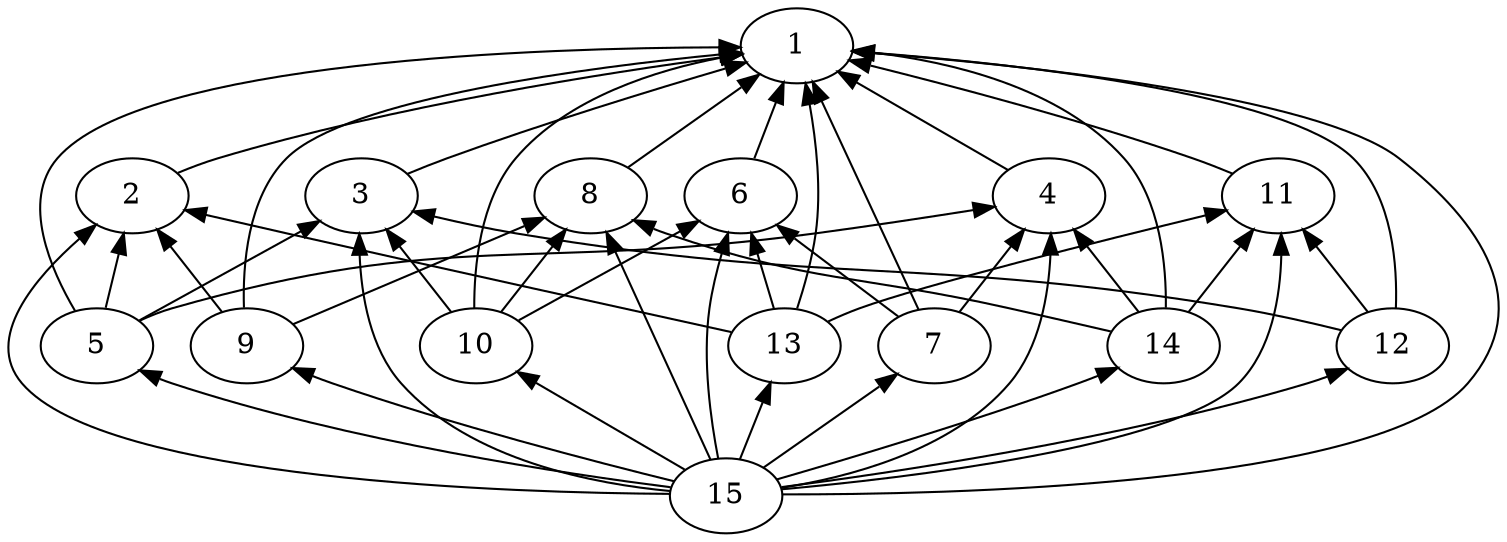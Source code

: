 strict digraph G {
	graph [bb="0,0,715.58,252"];
	node [label="\N"];
	1	 [height=0.5,
		label=1,
		pos="378.58,234",
		width=0.75];
	2	 [height=0.5,
		label=2,
		pos="59.584,162",
		width=0.75];
	1 -> 2	 [dir=back,
		pos="s,351.65,230.79 341.54,229.47 287.64,222.28 184.84,206.32 100.58,180 94.203,178.01 87.482,175.32 81.37,172.63"];
	3	 [height=0.5,
		label=3,
		pos="169.58,162",
		width=0.75];
	1 -> 3	 [dir=back,
		pos="s,353.54,226.83 343.56,223.89 309.33,213.74 255.89,197.17 210.58,180 204.48,177.69 197.96,174.95 191.97,172.32"];
	4	 [height=0.5,
		label=4,
		pos="499.58,162",
		width=0.75];
	1 -> 4	 [dir=back,
		pos="s,398.84,221.95 407.49,216.8 429.63,203.63 459.61,185.79 479.27,174.09"];
	5	 [height=0.5,
		label=5,
		pos="42.584,90",
		width=0.75];
	1 -> 5	 [dir=back,
		pos="s,351.52,231.89 341.31,231.05 254.41,223.8 44.159,203.94 23.584,180 5.8898,159.41 20.074,126.48 31.601,106.68"];
	6	 [height=0.5,
		label=6,
		pos="351.58,162",
		width=0.75];
	1 -> 6	 [dir=back,
		pos="s,371.91,216.2 368.37,206.76 364.96,197.66 361.24,187.76 358.18,179.59"];
	7	 [height=0.5,
		label=7,
		pos="444.58,90",
		width=0.75];
	1 -> 7	 [dir=back,
		pos="s,386.55,216.63 390.76,207.44 404.12,178.29 425.18,132.33 436.59,107.43"];
	8	 [height=0.5,
		label=8,
		pos="279.58,162",
		width=0.75];
	1 -> 8	 [dir=back,
		pos="s,359.96,220.46 351.56,214.35 334.6,202.01 313.17,186.43 298.12,175.48"];
	9	 [height=0.5,
		label=9,
		pos="114.58,90",
		width=0.75];
	1 -> 9	 [dir=back,
		pos="s,351.66,231.7 341.66,230.71 280.58,224.51 162.35,209.02 133.58,180 114.81,161.06 112.44,128.53 113.07,108.2"];
	10	 [height=0.5,
		label=10,
		pos="224.58,90",
		width=0.75];
	1 -> 10	 [dir=back,
		pos="s,351.92,230.84 341.97,229.02 311.15,222.87 268.25,209.34 243.58,180 226.52,159.71 223.6,127.89 223.65,108.03"];
	11	 [height=0.5,
		label=11,
		pos="609.58,162",
		width=0.75];
	1 -> 11	 [dir=back,
		pos="s,404.13,227.92 414.33,225.4 452.87,215.77 515.79,198.99 568.58,180 574.73,177.79 581.26,175.09 587.25,172.46"];
	12	 [height=0.5,
		label=12,
		pos="664.58,90",
		width=0.75];
	1 -> 12	 [dir=back,
		pos="s,405.59,232.23 415.9,231.42 481.5,226.12 613.61,211.7 645.58,180 664.52,161.22 666.84,128.64 666.16,108.26"];
	13	 [height=0.5,
		label=13,
		pos="372.58,90",
		width=0.75];
	1 -> 13	 [dir=back,
		pos="s,382.86,216.03 384.77,206.02 387.86,188.22 390.41,164.71 387.58,144 385.9,131.66 382.15,118.16 378.82,107.74"];
	14	 [height=0.5,
		label=14,
		pos="554.58,90",
		width=0.75];
	1 -> 14	 [dir=back,
		pos="s,404.36,228.38 414.28,226.04 455.38,216.17 519.35,198.37 535.58,180 553.14,160.14 555.92,128.19 555.7,108.18"];
	15	 [height=0.5,
		label=15,
		pos="344.58,18",
		width=0.75];
	1 -> 15	 [dir=back,
		pos="s,405.84,232.08 415.84,231.27 484.8,225.55 628.84,210.25 667.58,180 707.15,149.11 733.31,110.06 700.58,72 679.06,46.966 450.64,26.477 \
371.44,20.078"];
	2 -> 5	 [dir=back,
		pos="s,55.382,144.2 53.033,134.25 50.939,125.39 48.678,115.81 46.797,107.84"];
	2 -> 9	 [dir=back,
		pos="s,72.064,145.66 78.351,137.43 86.21,127.14 95.13,115.47 102.15,106.27"];
	2 -> 13	 [dir=back,
		pos="s,84.904,155.73 94.774,153.32 107.04,150.32 120.91,146.97 133.58,144 211.03,125.83 302.86,105.39 346.73,95.695"];
	2 -> 15	 [dir=back,
		pos="s,41.607,148.55 33.909,141.98 12.427,122.84 -11.966,93.749 6.5841,72 26.83,48.263 241.3,27.132 317.73,20.305"];
	3 -> 5	 [dir=back,
		pos="s,148.9,150.27 140.03,145.25 116.48,131.9 84.108,113.54 63.263,101.72"];
	3 -> 10	 [dir=back,
		pos="s,182.06,145.66 188.35,137.43 196.21,127.14 205.13,115.47 212.15,106.27"];
	3 -> 12	 [dir=back,
		pos="s,194.75,154.98 204.6,152.45 216.86,149.39 230.76,146.21 243.58,144 396.37,117.62 437.8,134.38 590.58,108 607,105.17 625.18,100.76 \
639.42,97.018"];
	3 -> 15	 [dir=back,
		pos="s,168.48,143.82 168.64,133.66 169.5,114.13 173.79,88.774 188.58,72 206.03,52.226 278.98,32.981 318.64,23.719"];
	4 -> 5	 [dir=back,
		pos="s,473.38,157.46 463.51,155.79 441.59,152.13 413.01,147.52 387.58,144 250.63,125.03 211.08,147.51 78.584,108 73.495,106.48 68.255,\
104.28 63.401,101.93"];
	4 -> 7	 [dir=back,
		pos="s,487.1,145.66 480.82,137.43 472.96,127.14 464.04,115.47 457.02,106.27"];
	4 -> 14	 [dir=back,
		pos="s,512.06,145.66 518.35,137.43 526.21,127.14 535.13,115.47 542.15,106.27"];
	4 -> 15	 [dir=back,
		pos="s,500.53,143.97 500.29,133.86 499.33,114.43 495,89.101 480.58,72 452.91,39.175 402.51,26.156 371.44,21.098"];
	5 -> 15	 [dir=back,
		pos="s,63.503,78.384 72.884,74.157 74.792,73.377 76.701,72.649 78.584,72 163.45,42.744 269.31,27.127 317.92,21.051"];
	6 -> 7	 [dir=back,
		pos="s,369.52,148.12 377.75,141.74 393.38,129.64 412.83,114.59 426.71,103.84"];
	6 -> 10	 [dir=back,
		pos="s,330.9,150.27 322.03,145.25 298.48,131.9 266.11,113.54 245.26,101.72"];
	6 -> 13	 [dir=back,
		pos="s,356.78,144.2 359.59,134.54 362.2,125.59 365.03,115.9 367.38,107.84"];
	6 -> 15	 [dir=back,
		pos="s,345.35,144.26 342.41,134.55 340.02,126.13 337.78,116.77 336.58,108 333.19,83.131 337.17,54.192 340.62,35.985"];
	7 -> 15	 [dir=back,
		pos="s,425.77,76.457 417.23,70.304 399.98,57.885 378.17,42.183 362.97,31.239"];
	8 -> 9	 [dir=back,
		pos="s,256.99,152.14 247.53,148.01 215.18,133.9 166.04,112.45 137.44,99.972"];
	8 -> 10	 [dir=back,
		pos="s,267.1,145.66 260.82,137.43 252.96,127.14 244.04,115.47 237.02,106.27"];
	8 -> 14	 [dir=back,
		pos="s,300.52,150.44 309.9,146.19 311.8,145.4 313.71,144.66 315.58,144 386.37,119.02 407.45,124.87 480.58,108 496.82,104.26 515,99.836 \
529.28,96.314"];
	8 -> 15	 [dir=back,
		pos="s,287.42,144.63 291.57,135.44 304.73,106.29 325.48,60.333 336.72,35.431"];
	9 -> 15	 [dir=back,
		pos="s,136.92,79.541 146.2,75.616 149.35,74.336 152.51,73.107 155.58,72 213.05,51.284 282.56,33.137 319.17,24.095"];
	10 -> 15	 [dir=back,
		pos="s,244.67,77.949 253.25,72.798 275.21,59.626 304.94,41.786 324.43,30.09"];
	11 -> 12	 [dir=back,
		pos="s,622.06,145.66 628.35,137.43 636.21,127.14 645.13,115.47 652.15,106.27"];
	11 -> 13	 [dir=back,
		pos="s,583.89,155.78 574,153.36 524.83,141.26 438.78,119.47 408.58,108 403.62,106.11 398.43,103.76 393.59,101.39"];
	11 -> 14	 [dir=back,
		pos="s,597.1,145.66 590.82,137.43 582.96,127.14 574.04,115.47 567.02,106.27"];
	11 -> 15	 [dir=back,
		pos="s,611.1,143.8 611.13,133.75 610.63,113.87 606.5,88.049 590.58,72 560.02,41.191 428.95,25.693 371.62,20.286"];
	12 -> 15	 [dir=back,
		pos="s,642.8,79.364 633.29,75.421 630.05,74.165 626.78,72.996 623.58,72 533.16,43.786 421.43,27.518 371.22,21.147"];
	13 -> 15	 [dir=back,
		pos="s,365.81,72.571 362.1,63.037 358.52,53.832 354.61,43.783 351.4,35.518"];
	14 -> 15	 [dir=back,
		pos="s,532.2,79.67 522.94,75.715 519.79,74.415 516.64,73.155 513.58,72 463.16,52.937 402.7,34.702 369.49,25.072"];
}
